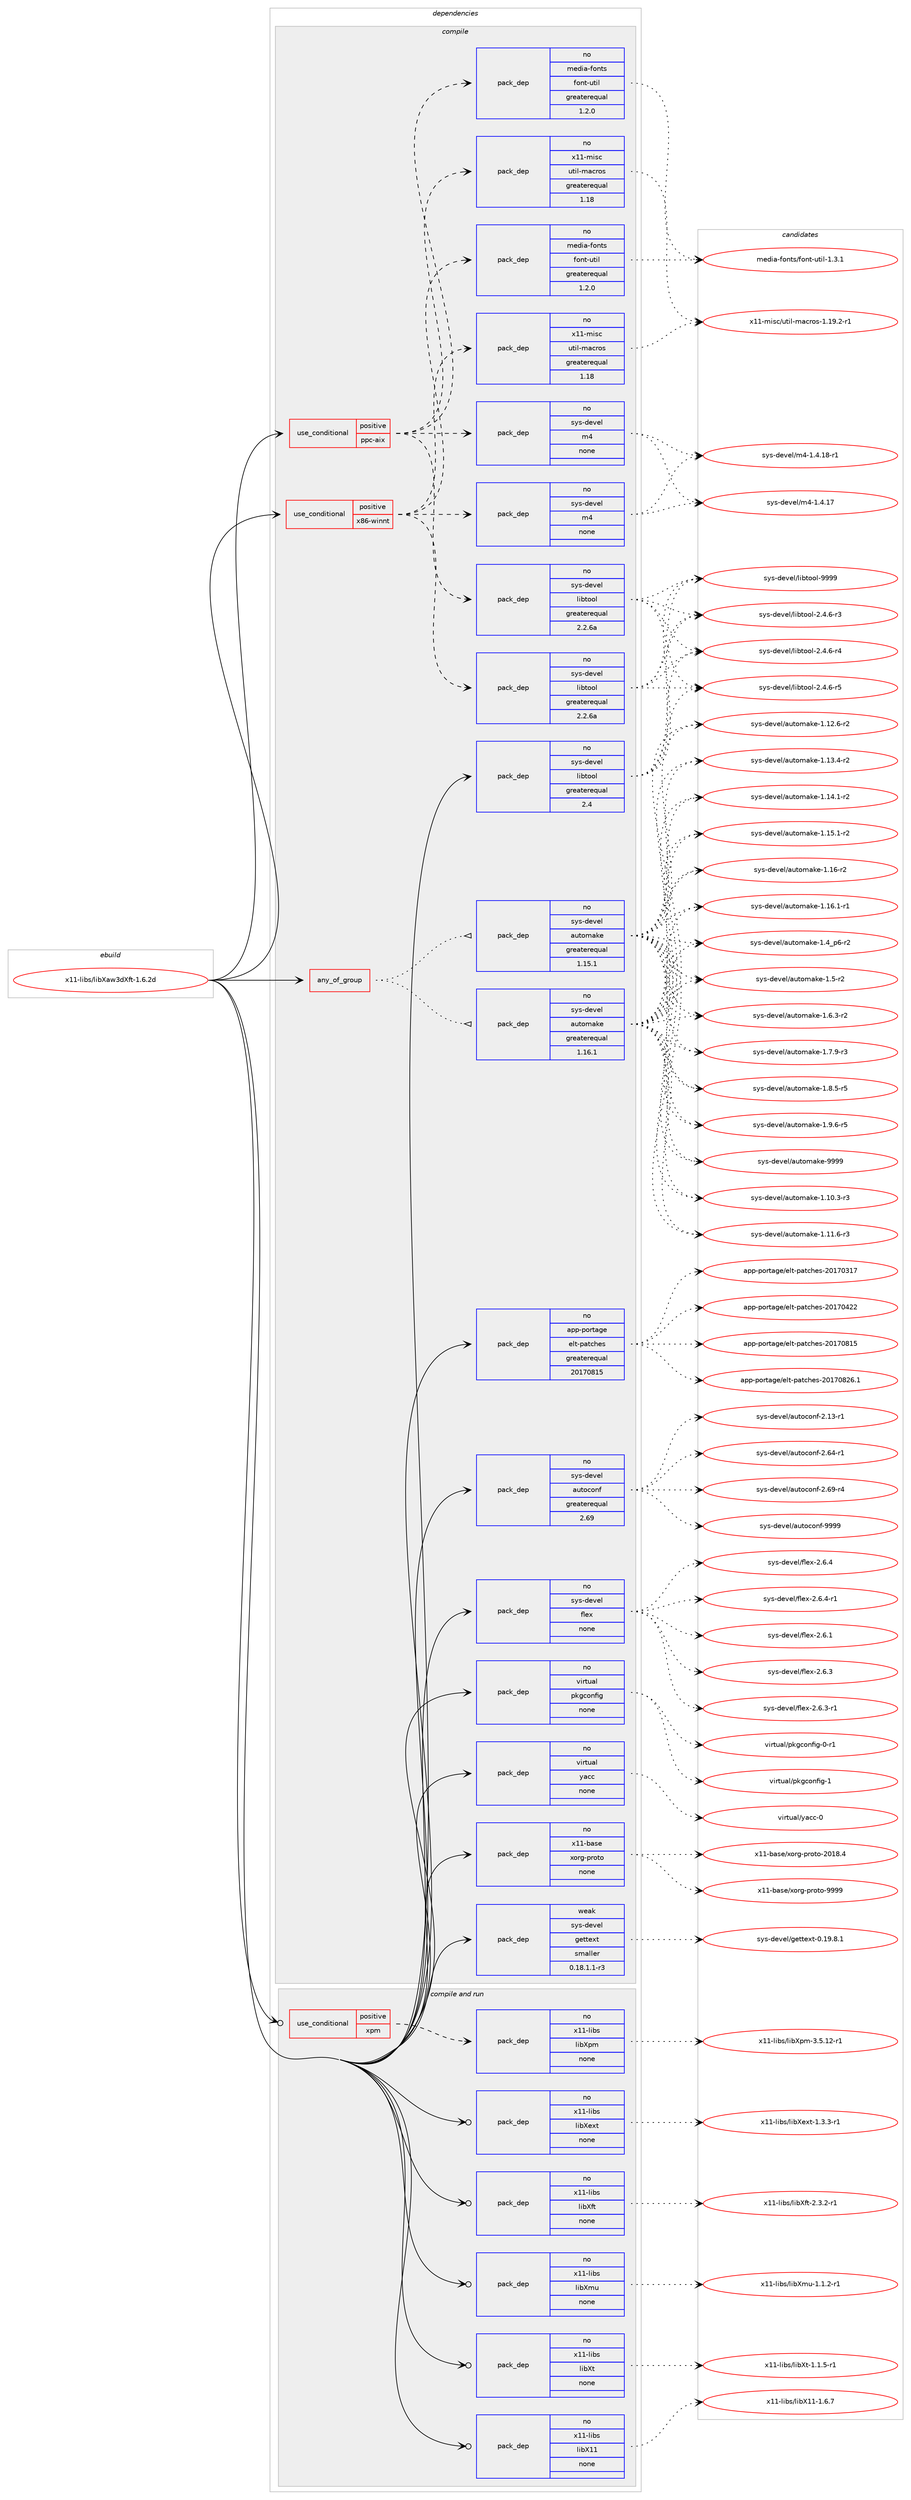 digraph prolog {

# *************
# Graph options
# *************

newrank=true;
concentrate=true;
compound=true;
graph [rankdir=LR,fontname=Helvetica,fontsize=10,ranksep=1.5];#, ranksep=2.5, nodesep=0.2];
edge  [arrowhead=vee];
node  [fontname=Helvetica,fontsize=10];

# **********
# The ebuild
# **********

subgraph cluster_leftcol {
color=gray;
rank=same;
label=<<i>ebuild</i>>;
id [label="x11-libs/libXaw3dXft-1.6.2d", color=red, width=4, href="../x11-libs/libXaw3dXft-1.6.2d.svg"];
}

# ****************
# The dependencies
# ****************

subgraph cluster_midcol {
color=gray;
label=<<i>dependencies</i>>;
subgraph cluster_compile {
fillcolor="#eeeeee";
style=filled;
label=<<i>compile</i>>;
subgraph any28530 {
dependency1759371 [label=<<TABLE BORDER="0" CELLBORDER="1" CELLSPACING="0" CELLPADDING="4"><TR><TD CELLPADDING="10">any_of_group</TD></TR></TABLE>>, shape=none, color=red];subgraph pack1263817 {
dependency1759372 [label=<<TABLE BORDER="0" CELLBORDER="1" CELLSPACING="0" CELLPADDING="4" WIDTH="220"><TR><TD ROWSPAN="6" CELLPADDING="30">pack_dep</TD></TR><TR><TD WIDTH="110">no</TD></TR><TR><TD>sys-devel</TD></TR><TR><TD>automake</TD></TR><TR><TD>greaterequal</TD></TR><TR><TD>1.16.1</TD></TR></TABLE>>, shape=none, color=blue];
}
dependency1759371:e -> dependency1759372:w [weight=20,style="dotted",arrowhead="oinv"];
subgraph pack1263818 {
dependency1759373 [label=<<TABLE BORDER="0" CELLBORDER="1" CELLSPACING="0" CELLPADDING="4" WIDTH="220"><TR><TD ROWSPAN="6" CELLPADDING="30">pack_dep</TD></TR><TR><TD WIDTH="110">no</TD></TR><TR><TD>sys-devel</TD></TR><TR><TD>automake</TD></TR><TR><TD>greaterequal</TD></TR><TR><TD>1.15.1</TD></TR></TABLE>>, shape=none, color=blue];
}
dependency1759371:e -> dependency1759373:w [weight=20,style="dotted",arrowhead="oinv"];
}
id:e -> dependency1759371:w [weight=20,style="solid",arrowhead="vee"];
subgraph cond466021 {
dependency1759374 [label=<<TABLE BORDER="0" CELLBORDER="1" CELLSPACING="0" CELLPADDING="4"><TR><TD ROWSPAN="3" CELLPADDING="10">use_conditional</TD></TR><TR><TD>positive</TD></TR><TR><TD>ppc-aix</TD></TR></TABLE>>, shape=none, color=red];
subgraph pack1263819 {
dependency1759375 [label=<<TABLE BORDER="0" CELLBORDER="1" CELLSPACING="0" CELLPADDING="4" WIDTH="220"><TR><TD ROWSPAN="6" CELLPADDING="30">pack_dep</TD></TR><TR><TD WIDTH="110">no</TD></TR><TR><TD>sys-devel</TD></TR><TR><TD>libtool</TD></TR><TR><TD>greaterequal</TD></TR><TR><TD>2.2.6a</TD></TR></TABLE>>, shape=none, color=blue];
}
dependency1759374:e -> dependency1759375:w [weight=20,style="dashed",arrowhead="vee"];
subgraph pack1263820 {
dependency1759376 [label=<<TABLE BORDER="0" CELLBORDER="1" CELLSPACING="0" CELLPADDING="4" WIDTH="220"><TR><TD ROWSPAN="6" CELLPADDING="30">pack_dep</TD></TR><TR><TD WIDTH="110">no</TD></TR><TR><TD>sys-devel</TD></TR><TR><TD>m4</TD></TR><TR><TD>none</TD></TR><TR><TD></TD></TR></TABLE>>, shape=none, color=blue];
}
dependency1759374:e -> dependency1759376:w [weight=20,style="dashed",arrowhead="vee"];
subgraph pack1263821 {
dependency1759377 [label=<<TABLE BORDER="0" CELLBORDER="1" CELLSPACING="0" CELLPADDING="4" WIDTH="220"><TR><TD ROWSPAN="6" CELLPADDING="30">pack_dep</TD></TR><TR><TD WIDTH="110">no</TD></TR><TR><TD>x11-misc</TD></TR><TR><TD>util-macros</TD></TR><TR><TD>greaterequal</TD></TR><TR><TD>1.18</TD></TR></TABLE>>, shape=none, color=blue];
}
dependency1759374:e -> dependency1759377:w [weight=20,style="dashed",arrowhead="vee"];
subgraph pack1263822 {
dependency1759378 [label=<<TABLE BORDER="0" CELLBORDER="1" CELLSPACING="0" CELLPADDING="4" WIDTH="220"><TR><TD ROWSPAN="6" CELLPADDING="30">pack_dep</TD></TR><TR><TD WIDTH="110">no</TD></TR><TR><TD>media-fonts</TD></TR><TR><TD>font-util</TD></TR><TR><TD>greaterequal</TD></TR><TR><TD>1.2.0</TD></TR></TABLE>>, shape=none, color=blue];
}
dependency1759374:e -> dependency1759378:w [weight=20,style="dashed",arrowhead="vee"];
}
id:e -> dependency1759374:w [weight=20,style="solid",arrowhead="vee"];
subgraph cond466022 {
dependency1759379 [label=<<TABLE BORDER="0" CELLBORDER="1" CELLSPACING="0" CELLPADDING="4"><TR><TD ROWSPAN="3" CELLPADDING="10">use_conditional</TD></TR><TR><TD>positive</TD></TR><TR><TD>x86-winnt</TD></TR></TABLE>>, shape=none, color=red];
subgraph pack1263823 {
dependency1759380 [label=<<TABLE BORDER="0" CELLBORDER="1" CELLSPACING="0" CELLPADDING="4" WIDTH="220"><TR><TD ROWSPAN="6" CELLPADDING="30">pack_dep</TD></TR><TR><TD WIDTH="110">no</TD></TR><TR><TD>sys-devel</TD></TR><TR><TD>libtool</TD></TR><TR><TD>greaterequal</TD></TR><TR><TD>2.2.6a</TD></TR></TABLE>>, shape=none, color=blue];
}
dependency1759379:e -> dependency1759380:w [weight=20,style="dashed",arrowhead="vee"];
subgraph pack1263824 {
dependency1759381 [label=<<TABLE BORDER="0" CELLBORDER="1" CELLSPACING="0" CELLPADDING="4" WIDTH="220"><TR><TD ROWSPAN="6" CELLPADDING="30">pack_dep</TD></TR><TR><TD WIDTH="110">no</TD></TR><TR><TD>sys-devel</TD></TR><TR><TD>m4</TD></TR><TR><TD>none</TD></TR><TR><TD></TD></TR></TABLE>>, shape=none, color=blue];
}
dependency1759379:e -> dependency1759381:w [weight=20,style="dashed",arrowhead="vee"];
subgraph pack1263825 {
dependency1759382 [label=<<TABLE BORDER="0" CELLBORDER="1" CELLSPACING="0" CELLPADDING="4" WIDTH="220"><TR><TD ROWSPAN="6" CELLPADDING="30">pack_dep</TD></TR><TR><TD WIDTH="110">no</TD></TR><TR><TD>x11-misc</TD></TR><TR><TD>util-macros</TD></TR><TR><TD>greaterequal</TD></TR><TR><TD>1.18</TD></TR></TABLE>>, shape=none, color=blue];
}
dependency1759379:e -> dependency1759382:w [weight=20,style="dashed",arrowhead="vee"];
subgraph pack1263826 {
dependency1759383 [label=<<TABLE BORDER="0" CELLBORDER="1" CELLSPACING="0" CELLPADDING="4" WIDTH="220"><TR><TD ROWSPAN="6" CELLPADDING="30">pack_dep</TD></TR><TR><TD WIDTH="110">no</TD></TR><TR><TD>media-fonts</TD></TR><TR><TD>font-util</TD></TR><TR><TD>greaterequal</TD></TR><TR><TD>1.2.0</TD></TR></TABLE>>, shape=none, color=blue];
}
dependency1759379:e -> dependency1759383:w [weight=20,style="dashed",arrowhead="vee"];
}
id:e -> dependency1759379:w [weight=20,style="solid",arrowhead="vee"];
subgraph pack1263827 {
dependency1759384 [label=<<TABLE BORDER="0" CELLBORDER="1" CELLSPACING="0" CELLPADDING="4" WIDTH="220"><TR><TD ROWSPAN="6" CELLPADDING="30">pack_dep</TD></TR><TR><TD WIDTH="110">no</TD></TR><TR><TD>app-portage</TD></TR><TR><TD>elt-patches</TD></TR><TR><TD>greaterequal</TD></TR><TR><TD>20170815</TD></TR></TABLE>>, shape=none, color=blue];
}
id:e -> dependency1759384:w [weight=20,style="solid",arrowhead="vee"];
subgraph pack1263828 {
dependency1759385 [label=<<TABLE BORDER="0" CELLBORDER="1" CELLSPACING="0" CELLPADDING="4" WIDTH="220"><TR><TD ROWSPAN="6" CELLPADDING="30">pack_dep</TD></TR><TR><TD WIDTH="110">no</TD></TR><TR><TD>sys-devel</TD></TR><TR><TD>autoconf</TD></TR><TR><TD>greaterequal</TD></TR><TR><TD>2.69</TD></TR></TABLE>>, shape=none, color=blue];
}
id:e -> dependency1759385:w [weight=20,style="solid",arrowhead="vee"];
subgraph pack1263829 {
dependency1759386 [label=<<TABLE BORDER="0" CELLBORDER="1" CELLSPACING="0" CELLPADDING="4" WIDTH="220"><TR><TD ROWSPAN="6" CELLPADDING="30">pack_dep</TD></TR><TR><TD WIDTH="110">no</TD></TR><TR><TD>sys-devel</TD></TR><TR><TD>flex</TD></TR><TR><TD>none</TD></TR><TR><TD></TD></TR></TABLE>>, shape=none, color=blue];
}
id:e -> dependency1759386:w [weight=20,style="solid",arrowhead="vee"];
subgraph pack1263830 {
dependency1759387 [label=<<TABLE BORDER="0" CELLBORDER="1" CELLSPACING="0" CELLPADDING="4" WIDTH="220"><TR><TD ROWSPAN="6" CELLPADDING="30">pack_dep</TD></TR><TR><TD WIDTH="110">no</TD></TR><TR><TD>sys-devel</TD></TR><TR><TD>libtool</TD></TR><TR><TD>greaterequal</TD></TR><TR><TD>2.4</TD></TR></TABLE>>, shape=none, color=blue];
}
id:e -> dependency1759387:w [weight=20,style="solid",arrowhead="vee"];
subgraph pack1263831 {
dependency1759388 [label=<<TABLE BORDER="0" CELLBORDER="1" CELLSPACING="0" CELLPADDING="4" WIDTH="220"><TR><TD ROWSPAN="6" CELLPADDING="30">pack_dep</TD></TR><TR><TD WIDTH="110">no</TD></TR><TR><TD>virtual</TD></TR><TR><TD>pkgconfig</TD></TR><TR><TD>none</TD></TR><TR><TD></TD></TR></TABLE>>, shape=none, color=blue];
}
id:e -> dependency1759388:w [weight=20,style="solid",arrowhead="vee"];
subgraph pack1263832 {
dependency1759389 [label=<<TABLE BORDER="0" CELLBORDER="1" CELLSPACING="0" CELLPADDING="4" WIDTH="220"><TR><TD ROWSPAN="6" CELLPADDING="30">pack_dep</TD></TR><TR><TD WIDTH="110">no</TD></TR><TR><TD>virtual</TD></TR><TR><TD>yacc</TD></TR><TR><TD>none</TD></TR><TR><TD></TD></TR></TABLE>>, shape=none, color=blue];
}
id:e -> dependency1759389:w [weight=20,style="solid",arrowhead="vee"];
subgraph pack1263833 {
dependency1759390 [label=<<TABLE BORDER="0" CELLBORDER="1" CELLSPACING="0" CELLPADDING="4" WIDTH="220"><TR><TD ROWSPAN="6" CELLPADDING="30">pack_dep</TD></TR><TR><TD WIDTH="110">no</TD></TR><TR><TD>x11-base</TD></TR><TR><TD>xorg-proto</TD></TR><TR><TD>none</TD></TR><TR><TD></TD></TR></TABLE>>, shape=none, color=blue];
}
id:e -> dependency1759390:w [weight=20,style="solid",arrowhead="vee"];
subgraph pack1263834 {
dependency1759391 [label=<<TABLE BORDER="0" CELLBORDER="1" CELLSPACING="0" CELLPADDING="4" WIDTH="220"><TR><TD ROWSPAN="6" CELLPADDING="30">pack_dep</TD></TR><TR><TD WIDTH="110">weak</TD></TR><TR><TD>sys-devel</TD></TR><TR><TD>gettext</TD></TR><TR><TD>smaller</TD></TR><TR><TD>0.18.1.1-r3</TD></TR></TABLE>>, shape=none, color=blue];
}
id:e -> dependency1759391:w [weight=20,style="solid",arrowhead="vee"];
}
subgraph cluster_compileandrun {
fillcolor="#eeeeee";
style=filled;
label=<<i>compile and run</i>>;
subgraph cond466023 {
dependency1759392 [label=<<TABLE BORDER="0" CELLBORDER="1" CELLSPACING="0" CELLPADDING="4"><TR><TD ROWSPAN="3" CELLPADDING="10">use_conditional</TD></TR><TR><TD>positive</TD></TR><TR><TD>xpm</TD></TR></TABLE>>, shape=none, color=red];
subgraph pack1263835 {
dependency1759393 [label=<<TABLE BORDER="0" CELLBORDER="1" CELLSPACING="0" CELLPADDING="4" WIDTH="220"><TR><TD ROWSPAN="6" CELLPADDING="30">pack_dep</TD></TR><TR><TD WIDTH="110">no</TD></TR><TR><TD>x11-libs</TD></TR><TR><TD>libXpm</TD></TR><TR><TD>none</TD></TR><TR><TD></TD></TR></TABLE>>, shape=none, color=blue];
}
dependency1759392:e -> dependency1759393:w [weight=20,style="dashed",arrowhead="vee"];
}
id:e -> dependency1759392:w [weight=20,style="solid",arrowhead="odotvee"];
subgraph pack1263836 {
dependency1759394 [label=<<TABLE BORDER="0" CELLBORDER="1" CELLSPACING="0" CELLPADDING="4" WIDTH="220"><TR><TD ROWSPAN="6" CELLPADDING="30">pack_dep</TD></TR><TR><TD WIDTH="110">no</TD></TR><TR><TD>x11-libs</TD></TR><TR><TD>libX11</TD></TR><TR><TD>none</TD></TR><TR><TD></TD></TR></TABLE>>, shape=none, color=blue];
}
id:e -> dependency1759394:w [weight=20,style="solid",arrowhead="odotvee"];
subgraph pack1263837 {
dependency1759395 [label=<<TABLE BORDER="0" CELLBORDER="1" CELLSPACING="0" CELLPADDING="4" WIDTH="220"><TR><TD ROWSPAN="6" CELLPADDING="30">pack_dep</TD></TR><TR><TD WIDTH="110">no</TD></TR><TR><TD>x11-libs</TD></TR><TR><TD>libXext</TD></TR><TR><TD>none</TD></TR><TR><TD></TD></TR></TABLE>>, shape=none, color=blue];
}
id:e -> dependency1759395:w [weight=20,style="solid",arrowhead="odotvee"];
subgraph pack1263838 {
dependency1759396 [label=<<TABLE BORDER="0" CELLBORDER="1" CELLSPACING="0" CELLPADDING="4" WIDTH="220"><TR><TD ROWSPAN="6" CELLPADDING="30">pack_dep</TD></TR><TR><TD WIDTH="110">no</TD></TR><TR><TD>x11-libs</TD></TR><TR><TD>libXft</TD></TR><TR><TD>none</TD></TR><TR><TD></TD></TR></TABLE>>, shape=none, color=blue];
}
id:e -> dependency1759396:w [weight=20,style="solid",arrowhead="odotvee"];
subgraph pack1263839 {
dependency1759397 [label=<<TABLE BORDER="0" CELLBORDER="1" CELLSPACING="0" CELLPADDING="4" WIDTH="220"><TR><TD ROWSPAN="6" CELLPADDING="30">pack_dep</TD></TR><TR><TD WIDTH="110">no</TD></TR><TR><TD>x11-libs</TD></TR><TR><TD>libXmu</TD></TR><TR><TD>none</TD></TR><TR><TD></TD></TR></TABLE>>, shape=none, color=blue];
}
id:e -> dependency1759397:w [weight=20,style="solid",arrowhead="odotvee"];
subgraph pack1263840 {
dependency1759398 [label=<<TABLE BORDER="0" CELLBORDER="1" CELLSPACING="0" CELLPADDING="4" WIDTH="220"><TR><TD ROWSPAN="6" CELLPADDING="30">pack_dep</TD></TR><TR><TD WIDTH="110">no</TD></TR><TR><TD>x11-libs</TD></TR><TR><TD>libXt</TD></TR><TR><TD>none</TD></TR><TR><TD></TD></TR></TABLE>>, shape=none, color=blue];
}
id:e -> dependency1759398:w [weight=20,style="solid",arrowhead="odotvee"];
}
subgraph cluster_run {
fillcolor="#eeeeee";
style=filled;
label=<<i>run</i>>;
}
}

# **************
# The candidates
# **************

subgraph cluster_choices {
rank=same;
color=gray;
label=<<i>candidates</i>>;

subgraph choice1263817 {
color=black;
nodesep=1;
choice11512111545100101118101108479711711611110997107101454946494846514511451 [label="sys-devel/automake-1.10.3-r3", color=red, width=4,href="../sys-devel/automake-1.10.3-r3.svg"];
choice11512111545100101118101108479711711611110997107101454946494946544511451 [label="sys-devel/automake-1.11.6-r3", color=red, width=4,href="../sys-devel/automake-1.11.6-r3.svg"];
choice11512111545100101118101108479711711611110997107101454946495046544511450 [label="sys-devel/automake-1.12.6-r2", color=red, width=4,href="../sys-devel/automake-1.12.6-r2.svg"];
choice11512111545100101118101108479711711611110997107101454946495146524511450 [label="sys-devel/automake-1.13.4-r2", color=red, width=4,href="../sys-devel/automake-1.13.4-r2.svg"];
choice11512111545100101118101108479711711611110997107101454946495246494511450 [label="sys-devel/automake-1.14.1-r2", color=red, width=4,href="../sys-devel/automake-1.14.1-r2.svg"];
choice11512111545100101118101108479711711611110997107101454946495346494511450 [label="sys-devel/automake-1.15.1-r2", color=red, width=4,href="../sys-devel/automake-1.15.1-r2.svg"];
choice1151211154510010111810110847971171161111099710710145494649544511450 [label="sys-devel/automake-1.16-r2", color=red, width=4,href="../sys-devel/automake-1.16-r2.svg"];
choice11512111545100101118101108479711711611110997107101454946495446494511449 [label="sys-devel/automake-1.16.1-r1", color=red, width=4,href="../sys-devel/automake-1.16.1-r1.svg"];
choice115121115451001011181011084797117116111109971071014549465295112544511450 [label="sys-devel/automake-1.4_p6-r2", color=red, width=4,href="../sys-devel/automake-1.4_p6-r2.svg"];
choice11512111545100101118101108479711711611110997107101454946534511450 [label="sys-devel/automake-1.5-r2", color=red, width=4,href="../sys-devel/automake-1.5-r2.svg"];
choice115121115451001011181011084797117116111109971071014549465446514511450 [label="sys-devel/automake-1.6.3-r2", color=red, width=4,href="../sys-devel/automake-1.6.3-r2.svg"];
choice115121115451001011181011084797117116111109971071014549465546574511451 [label="sys-devel/automake-1.7.9-r3", color=red, width=4,href="../sys-devel/automake-1.7.9-r3.svg"];
choice115121115451001011181011084797117116111109971071014549465646534511453 [label="sys-devel/automake-1.8.5-r5", color=red, width=4,href="../sys-devel/automake-1.8.5-r5.svg"];
choice115121115451001011181011084797117116111109971071014549465746544511453 [label="sys-devel/automake-1.9.6-r5", color=red, width=4,href="../sys-devel/automake-1.9.6-r5.svg"];
choice115121115451001011181011084797117116111109971071014557575757 [label="sys-devel/automake-9999", color=red, width=4,href="../sys-devel/automake-9999.svg"];
dependency1759372:e -> choice11512111545100101118101108479711711611110997107101454946494846514511451:w [style=dotted,weight="100"];
dependency1759372:e -> choice11512111545100101118101108479711711611110997107101454946494946544511451:w [style=dotted,weight="100"];
dependency1759372:e -> choice11512111545100101118101108479711711611110997107101454946495046544511450:w [style=dotted,weight="100"];
dependency1759372:e -> choice11512111545100101118101108479711711611110997107101454946495146524511450:w [style=dotted,weight="100"];
dependency1759372:e -> choice11512111545100101118101108479711711611110997107101454946495246494511450:w [style=dotted,weight="100"];
dependency1759372:e -> choice11512111545100101118101108479711711611110997107101454946495346494511450:w [style=dotted,weight="100"];
dependency1759372:e -> choice1151211154510010111810110847971171161111099710710145494649544511450:w [style=dotted,weight="100"];
dependency1759372:e -> choice11512111545100101118101108479711711611110997107101454946495446494511449:w [style=dotted,weight="100"];
dependency1759372:e -> choice115121115451001011181011084797117116111109971071014549465295112544511450:w [style=dotted,weight="100"];
dependency1759372:e -> choice11512111545100101118101108479711711611110997107101454946534511450:w [style=dotted,weight="100"];
dependency1759372:e -> choice115121115451001011181011084797117116111109971071014549465446514511450:w [style=dotted,weight="100"];
dependency1759372:e -> choice115121115451001011181011084797117116111109971071014549465546574511451:w [style=dotted,weight="100"];
dependency1759372:e -> choice115121115451001011181011084797117116111109971071014549465646534511453:w [style=dotted,weight="100"];
dependency1759372:e -> choice115121115451001011181011084797117116111109971071014549465746544511453:w [style=dotted,weight="100"];
dependency1759372:e -> choice115121115451001011181011084797117116111109971071014557575757:w [style=dotted,weight="100"];
}
subgraph choice1263818 {
color=black;
nodesep=1;
choice11512111545100101118101108479711711611110997107101454946494846514511451 [label="sys-devel/automake-1.10.3-r3", color=red, width=4,href="../sys-devel/automake-1.10.3-r3.svg"];
choice11512111545100101118101108479711711611110997107101454946494946544511451 [label="sys-devel/automake-1.11.6-r3", color=red, width=4,href="../sys-devel/automake-1.11.6-r3.svg"];
choice11512111545100101118101108479711711611110997107101454946495046544511450 [label="sys-devel/automake-1.12.6-r2", color=red, width=4,href="../sys-devel/automake-1.12.6-r2.svg"];
choice11512111545100101118101108479711711611110997107101454946495146524511450 [label="sys-devel/automake-1.13.4-r2", color=red, width=4,href="../sys-devel/automake-1.13.4-r2.svg"];
choice11512111545100101118101108479711711611110997107101454946495246494511450 [label="sys-devel/automake-1.14.1-r2", color=red, width=4,href="../sys-devel/automake-1.14.1-r2.svg"];
choice11512111545100101118101108479711711611110997107101454946495346494511450 [label="sys-devel/automake-1.15.1-r2", color=red, width=4,href="../sys-devel/automake-1.15.1-r2.svg"];
choice1151211154510010111810110847971171161111099710710145494649544511450 [label="sys-devel/automake-1.16-r2", color=red, width=4,href="../sys-devel/automake-1.16-r2.svg"];
choice11512111545100101118101108479711711611110997107101454946495446494511449 [label="sys-devel/automake-1.16.1-r1", color=red, width=4,href="../sys-devel/automake-1.16.1-r1.svg"];
choice115121115451001011181011084797117116111109971071014549465295112544511450 [label="sys-devel/automake-1.4_p6-r2", color=red, width=4,href="../sys-devel/automake-1.4_p6-r2.svg"];
choice11512111545100101118101108479711711611110997107101454946534511450 [label="sys-devel/automake-1.5-r2", color=red, width=4,href="../sys-devel/automake-1.5-r2.svg"];
choice115121115451001011181011084797117116111109971071014549465446514511450 [label="sys-devel/automake-1.6.3-r2", color=red, width=4,href="../sys-devel/automake-1.6.3-r2.svg"];
choice115121115451001011181011084797117116111109971071014549465546574511451 [label="sys-devel/automake-1.7.9-r3", color=red, width=4,href="../sys-devel/automake-1.7.9-r3.svg"];
choice115121115451001011181011084797117116111109971071014549465646534511453 [label="sys-devel/automake-1.8.5-r5", color=red, width=4,href="../sys-devel/automake-1.8.5-r5.svg"];
choice115121115451001011181011084797117116111109971071014549465746544511453 [label="sys-devel/automake-1.9.6-r5", color=red, width=4,href="../sys-devel/automake-1.9.6-r5.svg"];
choice115121115451001011181011084797117116111109971071014557575757 [label="sys-devel/automake-9999", color=red, width=4,href="../sys-devel/automake-9999.svg"];
dependency1759373:e -> choice11512111545100101118101108479711711611110997107101454946494846514511451:w [style=dotted,weight="100"];
dependency1759373:e -> choice11512111545100101118101108479711711611110997107101454946494946544511451:w [style=dotted,weight="100"];
dependency1759373:e -> choice11512111545100101118101108479711711611110997107101454946495046544511450:w [style=dotted,weight="100"];
dependency1759373:e -> choice11512111545100101118101108479711711611110997107101454946495146524511450:w [style=dotted,weight="100"];
dependency1759373:e -> choice11512111545100101118101108479711711611110997107101454946495246494511450:w [style=dotted,weight="100"];
dependency1759373:e -> choice11512111545100101118101108479711711611110997107101454946495346494511450:w [style=dotted,weight="100"];
dependency1759373:e -> choice1151211154510010111810110847971171161111099710710145494649544511450:w [style=dotted,weight="100"];
dependency1759373:e -> choice11512111545100101118101108479711711611110997107101454946495446494511449:w [style=dotted,weight="100"];
dependency1759373:e -> choice115121115451001011181011084797117116111109971071014549465295112544511450:w [style=dotted,weight="100"];
dependency1759373:e -> choice11512111545100101118101108479711711611110997107101454946534511450:w [style=dotted,weight="100"];
dependency1759373:e -> choice115121115451001011181011084797117116111109971071014549465446514511450:w [style=dotted,weight="100"];
dependency1759373:e -> choice115121115451001011181011084797117116111109971071014549465546574511451:w [style=dotted,weight="100"];
dependency1759373:e -> choice115121115451001011181011084797117116111109971071014549465646534511453:w [style=dotted,weight="100"];
dependency1759373:e -> choice115121115451001011181011084797117116111109971071014549465746544511453:w [style=dotted,weight="100"];
dependency1759373:e -> choice115121115451001011181011084797117116111109971071014557575757:w [style=dotted,weight="100"];
}
subgraph choice1263819 {
color=black;
nodesep=1;
choice1151211154510010111810110847108105981161111111084550465246544511451 [label="sys-devel/libtool-2.4.6-r3", color=red, width=4,href="../sys-devel/libtool-2.4.6-r3.svg"];
choice1151211154510010111810110847108105981161111111084550465246544511452 [label="sys-devel/libtool-2.4.6-r4", color=red, width=4,href="../sys-devel/libtool-2.4.6-r4.svg"];
choice1151211154510010111810110847108105981161111111084550465246544511453 [label="sys-devel/libtool-2.4.6-r5", color=red, width=4,href="../sys-devel/libtool-2.4.6-r5.svg"];
choice1151211154510010111810110847108105981161111111084557575757 [label="sys-devel/libtool-9999", color=red, width=4,href="../sys-devel/libtool-9999.svg"];
dependency1759375:e -> choice1151211154510010111810110847108105981161111111084550465246544511451:w [style=dotted,weight="100"];
dependency1759375:e -> choice1151211154510010111810110847108105981161111111084550465246544511452:w [style=dotted,weight="100"];
dependency1759375:e -> choice1151211154510010111810110847108105981161111111084550465246544511453:w [style=dotted,weight="100"];
dependency1759375:e -> choice1151211154510010111810110847108105981161111111084557575757:w [style=dotted,weight="100"];
}
subgraph choice1263820 {
color=black;
nodesep=1;
choice11512111545100101118101108471095245494652464955 [label="sys-devel/m4-1.4.17", color=red, width=4,href="../sys-devel/m4-1.4.17.svg"];
choice115121115451001011181011084710952454946524649564511449 [label="sys-devel/m4-1.4.18-r1", color=red, width=4,href="../sys-devel/m4-1.4.18-r1.svg"];
dependency1759376:e -> choice11512111545100101118101108471095245494652464955:w [style=dotted,weight="100"];
dependency1759376:e -> choice115121115451001011181011084710952454946524649564511449:w [style=dotted,weight="100"];
}
subgraph choice1263821 {
color=black;
nodesep=1;
choice1204949451091051159947117116105108451099799114111115454946495746504511449 [label="x11-misc/util-macros-1.19.2-r1", color=red, width=4,href="../x11-misc/util-macros-1.19.2-r1.svg"];
dependency1759377:e -> choice1204949451091051159947117116105108451099799114111115454946495746504511449:w [style=dotted,weight="100"];
}
subgraph choice1263822 {
color=black;
nodesep=1;
choice10910110010597451021111101161154710211111011645117116105108454946514649 [label="media-fonts/font-util-1.3.1", color=red, width=4,href="../media-fonts/font-util-1.3.1.svg"];
dependency1759378:e -> choice10910110010597451021111101161154710211111011645117116105108454946514649:w [style=dotted,weight="100"];
}
subgraph choice1263823 {
color=black;
nodesep=1;
choice1151211154510010111810110847108105981161111111084550465246544511451 [label="sys-devel/libtool-2.4.6-r3", color=red, width=4,href="../sys-devel/libtool-2.4.6-r3.svg"];
choice1151211154510010111810110847108105981161111111084550465246544511452 [label="sys-devel/libtool-2.4.6-r4", color=red, width=4,href="../sys-devel/libtool-2.4.6-r4.svg"];
choice1151211154510010111810110847108105981161111111084550465246544511453 [label="sys-devel/libtool-2.4.6-r5", color=red, width=4,href="../sys-devel/libtool-2.4.6-r5.svg"];
choice1151211154510010111810110847108105981161111111084557575757 [label="sys-devel/libtool-9999", color=red, width=4,href="../sys-devel/libtool-9999.svg"];
dependency1759380:e -> choice1151211154510010111810110847108105981161111111084550465246544511451:w [style=dotted,weight="100"];
dependency1759380:e -> choice1151211154510010111810110847108105981161111111084550465246544511452:w [style=dotted,weight="100"];
dependency1759380:e -> choice1151211154510010111810110847108105981161111111084550465246544511453:w [style=dotted,weight="100"];
dependency1759380:e -> choice1151211154510010111810110847108105981161111111084557575757:w [style=dotted,weight="100"];
}
subgraph choice1263824 {
color=black;
nodesep=1;
choice11512111545100101118101108471095245494652464955 [label="sys-devel/m4-1.4.17", color=red, width=4,href="../sys-devel/m4-1.4.17.svg"];
choice115121115451001011181011084710952454946524649564511449 [label="sys-devel/m4-1.4.18-r1", color=red, width=4,href="../sys-devel/m4-1.4.18-r1.svg"];
dependency1759381:e -> choice11512111545100101118101108471095245494652464955:w [style=dotted,weight="100"];
dependency1759381:e -> choice115121115451001011181011084710952454946524649564511449:w [style=dotted,weight="100"];
}
subgraph choice1263825 {
color=black;
nodesep=1;
choice1204949451091051159947117116105108451099799114111115454946495746504511449 [label="x11-misc/util-macros-1.19.2-r1", color=red, width=4,href="../x11-misc/util-macros-1.19.2-r1.svg"];
dependency1759382:e -> choice1204949451091051159947117116105108451099799114111115454946495746504511449:w [style=dotted,weight="100"];
}
subgraph choice1263826 {
color=black;
nodesep=1;
choice10910110010597451021111101161154710211111011645117116105108454946514649 [label="media-fonts/font-util-1.3.1", color=red, width=4,href="../media-fonts/font-util-1.3.1.svg"];
dependency1759383:e -> choice10910110010597451021111101161154710211111011645117116105108454946514649:w [style=dotted,weight="100"];
}
subgraph choice1263827 {
color=black;
nodesep=1;
choice97112112451121111141169710310147101108116451129711699104101115455048495548514955 [label="app-portage/elt-patches-20170317", color=red, width=4,href="../app-portage/elt-patches-20170317.svg"];
choice97112112451121111141169710310147101108116451129711699104101115455048495548525050 [label="app-portage/elt-patches-20170422", color=red, width=4,href="../app-portage/elt-patches-20170422.svg"];
choice97112112451121111141169710310147101108116451129711699104101115455048495548564953 [label="app-portage/elt-patches-20170815", color=red, width=4,href="../app-portage/elt-patches-20170815.svg"];
choice971121124511211111411697103101471011081164511297116991041011154550484955485650544649 [label="app-portage/elt-patches-20170826.1", color=red, width=4,href="../app-portage/elt-patches-20170826.1.svg"];
dependency1759384:e -> choice97112112451121111141169710310147101108116451129711699104101115455048495548514955:w [style=dotted,weight="100"];
dependency1759384:e -> choice97112112451121111141169710310147101108116451129711699104101115455048495548525050:w [style=dotted,weight="100"];
dependency1759384:e -> choice97112112451121111141169710310147101108116451129711699104101115455048495548564953:w [style=dotted,weight="100"];
dependency1759384:e -> choice971121124511211111411697103101471011081164511297116991041011154550484955485650544649:w [style=dotted,weight="100"];
}
subgraph choice1263828 {
color=black;
nodesep=1;
choice1151211154510010111810110847971171161119911111010245504649514511449 [label="sys-devel/autoconf-2.13-r1", color=red, width=4,href="../sys-devel/autoconf-2.13-r1.svg"];
choice1151211154510010111810110847971171161119911111010245504654524511449 [label="sys-devel/autoconf-2.64-r1", color=red, width=4,href="../sys-devel/autoconf-2.64-r1.svg"];
choice1151211154510010111810110847971171161119911111010245504654574511452 [label="sys-devel/autoconf-2.69-r4", color=red, width=4,href="../sys-devel/autoconf-2.69-r4.svg"];
choice115121115451001011181011084797117116111991111101024557575757 [label="sys-devel/autoconf-9999", color=red, width=4,href="../sys-devel/autoconf-9999.svg"];
dependency1759385:e -> choice1151211154510010111810110847971171161119911111010245504649514511449:w [style=dotted,weight="100"];
dependency1759385:e -> choice1151211154510010111810110847971171161119911111010245504654524511449:w [style=dotted,weight="100"];
dependency1759385:e -> choice1151211154510010111810110847971171161119911111010245504654574511452:w [style=dotted,weight="100"];
dependency1759385:e -> choice115121115451001011181011084797117116111991111101024557575757:w [style=dotted,weight="100"];
}
subgraph choice1263829 {
color=black;
nodesep=1;
choice1151211154510010111810110847102108101120455046544649 [label="sys-devel/flex-2.6.1", color=red, width=4,href="../sys-devel/flex-2.6.1.svg"];
choice1151211154510010111810110847102108101120455046544651 [label="sys-devel/flex-2.6.3", color=red, width=4,href="../sys-devel/flex-2.6.3.svg"];
choice11512111545100101118101108471021081011204550465446514511449 [label="sys-devel/flex-2.6.3-r1", color=red, width=4,href="../sys-devel/flex-2.6.3-r1.svg"];
choice1151211154510010111810110847102108101120455046544652 [label="sys-devel/flex-2.6.4", color=red, width=4,href="../sys-devel/flex-2.6.4.svg"];
choice11512111545100101118101108471021081011204550465446524511449 [label="sys-devel/flex-2.6.4-r1", color=red, width=4,href="../sys-devel/flex-2.6.4-r1.svg"];
dependency1759386:e -> choice1151211154510010111810110847102108101120455046544649:w [style=dotted,weight="100"];
dependency1759386:e -> choice1151211154510010111810110847102108101120455046544651:w [style=dotted,weight="100"];
dependency1759386:e -> choice11512111545100101118101108471021081011204550465446514511449:w [style=dotted,weight="100"];
dependency1759386:e -> choice1151211154510010111810110847102108101120455046544652:w [style=dotted,weight="100"];
dependency1759386:e -> choice11512111545100101118101108471021081011204550465446524511449:w [style=dotted,weight="100"];
}
subgraph choice1263830 {
color=black;
nodesep=1;
choice1151211154510010111810110847108105981161111111084550465246544511451 [label="sys-devel/libtool-2.4.6-r3", color=red, width=4,href="../sys-devel/libtool-2.4.6-r3.svg"];
choice1151211154510010111810110847108105981161111111084550465246544511452 [label="sys-devel/libtool-2.4.6-r4", color=red, width=4,href="../sys-devel/libtool-2.4.6-r4.svg"];
choice1151211154510010111810110847108105981161111111084550465246544511453 [label="sys-devel/libtool-2.4.6-r5", color=red, width=4,href="../sys-devel/libtool-2.4.6-r5.svg"];
choice1151211154510010111810110847108105981161111111084557575757 [label="sys-devel/libtool-9999", color=red, width=4,href="../sys-devel/libtool-9999.svg"];
dependency1759387:e -> choice1151211154510010111810110847108105981161111111084550465246544511451:w [style=dotted,weight="100"];
dependency1759387:e -> choice1151211154510010111810110847108105981161111111084550465246544511452:w [style=dotted,weight="100"];
dependency1759387:e -> choice1151211154510010111810110847108105981161111111084550465246544511453:w [style=dotted,weight="100"];
dependency1759387:e -> choice1151211154510010111810110847108105981161111111084557575757:w [style=dotted,weight="100"];
}
subgraph choice1263831 {
color=black;
nodesep=1;
choice11810511411611797108471121071039911111010210510345484511449 [label="virtual/pkgconfig-0-r1", color=red, width=4,href="../virtual/pkgconfig-0-r1.svg"];
choice1181051141161179710847112107103991111101021051034549 [label="virtual/pkgconfig-1", color=red, width=4,href="../virtual/pkgconfig-1.svg"];
dependency1759388:e -> choice11810511411611797108471121071039911111010210510345484511449:w [style=dotted,weight="100"];
dependency1759388:e -> choice1181051141161179710847112107103991111101021051034549:w [style=dotted,weight="100"];
}
subgraph choice1263832 {
color=black;
nodesep=1;
choice11810511411611797108471219799994548 [label="virtual/yacc-0", color=red, width=4,href="../virtual/yacc-0.svg"];
dependency1759389:e -> choice11810511411611797108471219799994548:w [style=dotted,weight="100"];
}
subgraph choice1263833 {
color=black;
nodesep=1;
choice1204949459897115101471201111141034511211411111611145504849564652 [label="x11-base/xorg-proto-2018.4", color=red, width=4,href="../x11-base/xorg-proto-2018.4.svg"];
choice120494945989711510147120111114103451121141111161114557575757 [label="x11-base/xorg-proto-9999", color=red, width=4,href="../x11-base/xorg-proto-9999.svg"];
dependency1759390:e -> choice1204949459897115101471201111141034511211411111611145504849564652:w [style=dotted,weight="100"];
dependency1759390:e -> choice120494945989711510147120111114103451121141111161114557575757:w [style=dotted,weight="100"];
}
subgraph choice1263834 {
color=black;
nodesep=1;
choice1151211154510010111810110847103101116116101120116454846495746564649 [label="sys-devel/gettext-0.19.8.1", color=red, width=4,href="../sys-devel/gettext-0.19.8.1.svg"];
dependency1759391:e -> choice1151211154510010111810110847103101116116101120116454846495746564649:w [style=dotted,weight="100"];
}
subgraph choice1263835 {
color=black;
nodesep=1;
choice12049494510810598115471081059888112109455146534649504511449 [label="x11-libs/libXpm-3.5.12-r1", color=red, width=4,href="../x11-libs/libXpm-3.5.12-r1.svg"];
dependency1759393:e -> choice12049494510810598115471081059888112109455146534649504511449:w [style=dotted,weight="100"];
}
subgraph choice1263836 {
color=black;
nodesep=1;
choice120494945108105981154710810598884949454946544655 [label="x11-libs/libX11-1.6.7", color=red, width=4,href="../x11-libs/libX11-1.6.7.svg"];
dependency1759394:e -> choice120494945108105981154710810598884949454946544655:w [style=dotted,weight="100"];
}
subgraph choice1263837 {
color=black;
nodesep=1;
choice120494945108105981154710810598881011201164549465146514511449 [label="x11-libs/libXext-1.3.3-r1", color=red, width=4,href="../x11-libs/libXext-1.3.3-r1.svg"];
dependency1759395:e -> choice120494945108105981154710810598881011201164549465146514511449:w [style=dotted,weight="100"];
}
subgraph choice1263838 {
color=black;
nodesep=1;
choice120494945108105981154710810598881021164550465146504511449 [label="x11-libs/libXft-2.3.2-r1", color=red, width=4,href="../x11-libs/libXft-2.3.2-r1.svg"];
dependency1759396:e -> choice120494945108105981154710810598881021164550465146504511449:w [style=dotted,weight="100"];
}
subgraph choice1263839 {
color=black;
nodesep=1;
choice120494945108105981154710810598881091174549464946504511449 [label="x11-libs/libXmu-1.1.2-r1", color=red, width=4,href="../x11-libs/libXmu-1.1.2-r1.svg"];
dependency1759397:e -> choice120494945108105981154710810598881091174549464946504511449:w [style=dotted,weight="100"];
}
subgraph choice1263840 {
color=black;
nodesep=1;
choice120494945108105981154710810598881164549464946534511449 [label="x11-libs/libXt-1.1.5-r1", color=red, width=4,href="../x11-libs/libXt-1.1.5-r1.svg"];
dependency1759398:e -> choice120494945108105981154710810598881164549464946534511449:w [style=dotted,weight="100"];
}
}

}
